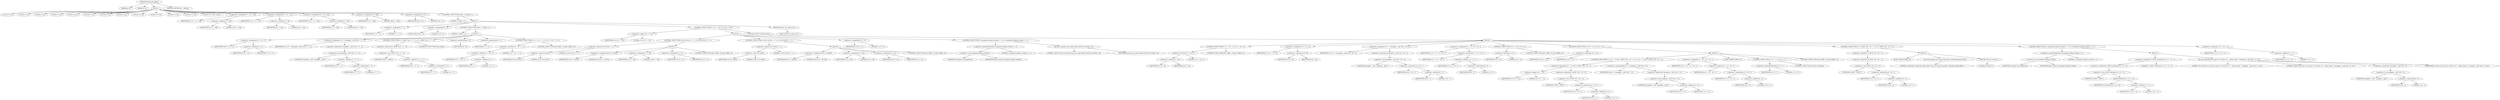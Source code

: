 digraph udhcp_get_option {  
"1000114" [label = "(METHOD,udhcp_get_option)" ]
"1000115" [label = "(PARAM,int a1)" ]
"1000116" [label = "(PARAM,int a2)" ]
"1000117" [label = "(BLOCK,,)" ]
"1000118" [label = "(LOCAL,v2: int)" ]
"1000119" [label = "(LOCAL,v3: int)" ]
"1000120" [label = "(LOCAL,v4: int)" ]
"1000121" [label = "(LOCAL,v5: int)" ]
"1000122" [label = "(LOCAL,v6: int)" ]
"1000123" [label = "(LOCAL,v7: int)" ]
"1000124" [label = "(LOCAL,v8: int)" ]
"1000125" [label = "(LOCAL,v9: int)" ]
"1000126" [label = "(LOCAL,v10: int)" ]
"1000127" [label = "(LOCAL,v11: int)" ]
"1000128" [label = "(LOCAL,v12: int)" ]
"1000129" [label = "(LOCAL,v13: int)" ]
"1000130" [label = "(LOCAL,v15: char [ 546 ])" ]
"1000131" [label = "(<operator>.assignment,v2 = a1 + 108)" ]
"1000132" [label = "(IDENTIFIER,v2,v2 = a1 + 108)" ]
"1000133" [label = "(<operator>.addition,a1 + 108)" ]
"1000134" [label = "(IDENTIFIER,a1,a1 + 108)" ]
"1000135" [label = "(LITERAL,108,a1 + 108)" ]
"1000136" [label = "(<operator>.assignment,v3 = a1 + 44)" ]
"1000137" [label = "(IDENTIFIER,v3,v3 = a1 + 44)" ]
"1000138" [label = "(<operator>.addition,a1 + 44)" ]
"1000139" [label = "(IDENTIFIER,a1,a1 + 44)" ]
"1000140" [label = "(LITERAL,44,a1 + 44)" ]
"1000141" [label = "(<operator>.assignment,v4 = a1 + 240)" ]
"1000142" [label = "(IDENTIFIER,v4,v4 = a1 + 240)" ]
"1000143" [label = "(<operator>.addition,a1 + 240)" ]
"1000144" [label = "(IDENTIFIER,a1,a1 + 240)" ]
"1000145" [label = "(LITERAL,240,a1 + 240)" ]
"1000146" [label = "(<operator>.assignment,v5 = 388)" ]
"1000147" [label = "(IDENTIFIER,v5,v5 = 388)" ]
"1000148" [label = "(LITERAL,388,v5 = 388)" ]
"1000149" [label = "(<operator>.assignment,v6 = 0)" ]
"1000150" [label = "(IDENTIFIER,v6,v6 = 0)" ]
"1000151" [label = "(LITERAL,0,v6 = 0)" ]
"1000152" [label = "(CONTROL_STRUCTURE,while ( 2 ),while ( 2 ))" ]
"1000153" [label = "(LITERAL,2,while ( 2 ))" ]
"1000154" [label = "(BLOCK,,)" ]
"1000155" [label = "(<operator>.assignment,v7 = 2)" ]
"1000156" [label = "(IDENTIFIER,v7,v7 = 2)" ]
"1000157" [label = "(LITERAL,2,v7 = 2)" ]
"1000158" [label = "(<operator>.assignment,v8 = 0)" ]
"1000159" [label = "(IDENTIFIER,v8,v8 = 0)" ]
"1000160" [label = "(LITERAL,0,v8 = 0)" ]
"1000161" [label = "(CONTROL_STRUCTURE,while ( 1 ),while ( 1 ))" ]
"1000162" [label = "(LITERAL,1,while ( 1 ))" ]
"1000163" [label = "(BLOCK,,)" ]
"1000164" [label = "(<operator>.assignment,v9 = v4 + v7)" ]
"1000165" [label = "(IDENTIFIER,v9,v9 = v4 + v7)" ]
"1000166" [label = "(<operator>.addition,v4 + v7)" ]
"1000167" [label = "(IDENTIFIER,v4,v4 + v7)" ]
"1000168" [label = "(IDENTIFIER,v7,v4 + v7)" ]
"1000169" [label = "(<operator>.assignment,v10 = *(unsigned __int8 *)(v4 + v7 - 2))" ]
"1000170" [label = "(IDENTIFIER,v10,v10 = *(unsigned __int8 *)(v4 + v7 - 2))" ]
"1000171" [label = "(<operator>.indirection,*(unsigned __int8 *)(v4 + v7 - 2))" ]
"1000172" [label = "(<operator>.cast,(unsigned __int8 *)(v4 + v7 - 2))" ]
"1000173" [label = "(UNKNOWN,unsigned __int8 *,unsigned __int8 *)" ]
"1000174" [label = "(<operator>.addition,v4 + v7 - 2)" ]
"1000175" [label = "(IDENTIFIER,v4,v4 + v7 - 2)" ]
"1000176" [label = "(<operator>.subtraction,v7 - 2)" ]
"1000177" [label = "(IDENTIFIER,v7,v7 - 2)" ]
"1000178" [label = "(LITERAL,2,v7 - 2)" ]
"1000179" [label = "(CONTROL_STRUCTURE,if ( *(_BYTE *)(v4 + v7 - 2) ),if ( *(_BYTE *)(v4 + v7 - 2) ))" ]
"1000180" [label = "(<operator>.indirection,*(_BYTE *)(v4 + v7 - 2))" ]
"1000181" [label = "(<operator>.cast,(_BYTE *)(v4 + v7 - 2))" ]
"1000182" [label = "(UNKNOWN,_BYTE *,_BYTE *)" ]
"1000183" [label = "(<operator>.addition,v4 + v7 - 2)" ]
"1000184" [label = "(IDENTIFIER,v4,v4 + v7 - 2)" ]
"1000185" [label = "(<operator>.subtraction,v7 - 2)" ]
"1000186" [label = "(IDENTIFIER,v7,v7 - 2)" ]
"1000187" [label = "(LITERAL,2,v7 - 2)" ]
"1000188" [label = "(CONTROL_STRUCTURE,break;,break;)" ]
"1000189" [label = "(<operator>.preDecrement,--v8)" ]
"1000190" [label = "(IDENTIFIER,v8,--v8)" ]
"1000191" [label = "(<operator>.preIncrement,++v7)" ]
"1000192" [label = "(IDENTIFIER,v7,++v7)" ]
"1000193" [label = "(CONTROL_STRUCTURE,if ( v5 + v8 + 1 < 2 ),if ( v5 + v8 + 1 < 2 ))" ]
"1000194" [label = "(<operator>.lessThan,v5 + v8 + 1 < 2)" ]
"1000195" [label = "(<operator>.addition,v5 + v8 + 1)" ]
"1000196" [label = "(IDENTIFIER,v5,v5 + v8 + 1)" ]
"1000197" [label = "(<operator>.addition,v8 + 1)" ]
"1000198" [label = "(IDENTIFIER,v8,v8 + 1)" ]
"1000199" [label = "(LITERAL,1,v8 + 1)" ]
"1000200" [label = "(LITERAL,2,v5 + v8 + 1 < 2)" ]
"1000201" [label = "(CONTROL_STRUCTURE,goto LABEL_19;,goto LABEL_19;)" ]
"1000202" [label = "(CONTROL_STRUCTURE,if ( v10 == 255 ),if ( v10 == 255 ))" ]
"1000203" [label = "(<operator>.equals,v10 == 255)" ]
"1000204" [label = "(IDENTIFIER,v10,v10 == 255)" ]
"1000205" [label = "(LITERAL,255,v10 == 255)" ]
"1000206" [label = "(BLOCK,,)" ]
"1000207" [label = "(CONTROL_STRUCTURE,if ( (v6 & 0x101) == 1 ),if ( (v6 & 0x101) == 1 ))" ]
"1000208" [label = "(<operator>.equals,(v6 & 0x101) == 1)" ]
"1000209" [label = "(<operator>.and,v6 & 0x101)" ]
"1000210" [label = "(IDENTIFIER,v6,v6 & 0x101)" ]
"1000211" [label = "(LITERAL,0x101,v6 & 0x101)" ]
"1000212" [label = "(LITERAL,1,(v6 & 0x101) == 1)" ]
"1000213" [label = "(BLOCK,,)" ]
"1000214" [label = "(<operators>.assignmentOr,v6 |= 0x101u)" ]
"1000215" [label = "(IDENTIFIER,v6,v6 |= 0x101u)" ]
"1000216" [label = "(LITERAL,0x101u,v6 |= 0x101u)" ]
"1000217" [label = "(<operator>.assignment,v5 = 128)" ]
"1000218" [label = "(IDENTIFIER,v5,v5 = 128)" ]
"1000219" [label = "(LITERAL,128,v5 = 128)" ]
"1000220" [label = "(<operator>.assignment,v4 = v2)" ]
"1000221" [label = "(IDENTIFIER,v4,v4 = v2)" ]
"1000222" [label = "(IDENTIFIER,v2,v4 = v2)" ]
"1000223" [label = "(CONTROL_STRUCTURE,goto LABEL_18;,goto LABEL_18;)" ]
"1000224" [label = "(CONTROL_STRUCTURE,if ( (v6 & 0x202) == 2 ),if ( (v6 & 0x202) == 2 ))" ]
"1000225" [label = "(<operator>.equals,(v6 & 0x202) == 2)" ]
"1000226" [label = "(<operator>.and,v6 & 0x202)" ]
"1000227" [label = "(IDENTIFIER,v6,v6 & 0x202)" ]
"1000228" [label = "(LITERAL,0x202,v6 & 0x202)" ]
"1000229" [label = "(LITERAL,2,(v6 & 0x202) == 2)" ]
"1000230" [label = "(BLOCK,,)" ]
"1000231" [label = "(<operators>.assignmentOr,v6 |= 0x202u)" ]
"1000232" [label = "(IDENTIFIER,v6,v6 |= 0x202u)" ]
"1000233" [label = "(LITERAL,0x202u,v6 |= 0x202u)" ]
"1000234" [label = "(<operator>.assignment,v5 = 64)" ]
"1000235" [label = "(IDENTIFIER,v5,v5 = 64)" ]
"1000236" [label = "(LITERAL,64,v5 = 64)" ]
"1000237" [label = "(<operator>.assignment,v4 = v3)" ]
"1000238" [label = "(IDENTIFIER,v4,v4 = v3)" ]
"1000239" [label = "(IDENTIFIER,v3,v4 = v3)" ]
"1000240" [label = "(CONTROL_STRUCTURE,goto LABEL_18;,goto LABEL_18;)" ]
"1000241" [label = "(<operator>.assignment,v13 = 0)" ]
"1000242" [label = "(IDENTIFIER,v13,v13 = 0)" ]
"1000243" [label = "(LITERAL,0,v13 = 0)" ]
"1000244" [label = "(CONTROL_STRUCTURE,if ( (unsigned int)dhcp_verbose >= 3 ),if ( (unsigned int)dhcp_verbose >= 3 ))" ]
"1000245" [label = "(<operator>.greaterEqualsThan,(unsigned int)dhcp_verbose >= 3)" ]
"1000246" [label = "(<operator>.cast,(unsigned int)dhcp_verbose)" ]
"1000247" [label = "(UNKNOWN,unsigned int,unsigned int)" ]
"1000248" [label = "(IDENTIFIER,dhcp_verbose,(unsigned int)dhcp_verbose)" ]
"1000249" [label = "(LITERAL,3,(unsigned int)dhcp_verbose >= 3)" ]
"1000250" [label = "(bb_error_msg,bb_error_msg(\"option 0x%02x not found\", a2))" ]
"1000251" [label = "(LITERAL,\"option 0x%02x not found\",bb_error_msg(\"option 0x%02x not found\", a2))" ]
"1000252" [label = "(IDENTIFIER,a2,bb_error_msg(\"option 0x%02x not found\", a2))" ]
"1000253" [label = "(CONTROL_STRUCTURE,else,else)" ]
"1000254" [label = "(BLOCK,,)" ]
"1000255" [label = "(CONTROL_STRUCTURE,if ( v5 + v8 < 2 ),if ( v5 + v8 < 2 ))" ]
"1000256" [label = "(<operator>.lessThan,v5 + v8 < 2)" ]
"1000257" [label = "(<operator>.addition,v5 + v8)" ]
"1000258" [label = "(IDENTIFIER,v5,v5 + v8)" ]
"1000259" [label = "(IDENTIFIER,v8,v5 + v8)" ]
"1000260" [label = "(LITERAL,2,v5 + v8 < 2)" ]
"1000261" [label = "(CONTROL_STRUCTURE,goto LABEL_19;,goto LABEL_19;)" ]
"1000262" [label = "(<operator>.assignment,v11 = v4 - v8)" ]
"1000263" [label = "(IDENTIFIER,v11,v11 = v4 - v8)" ]
"1000264" [label = "(<operator>.subtraction,v4 - v8)" ]
"1000265" [label = "(IDENTIFIER,v4,v4 - v8)" ]
"1000266" [label = "(IDENTIFIER,v8,v4 - v8)" ]
"1000267" [label = "(<operator>.assignment,v12 = *(unsigned __int8 *)(v4 - v8 + 1))" ]
"1000268" [label = "(IDENTIFIER,v12,v12 = *(unsigned __int8 *)(v4 - v8 + 1))" ]
"1000269" [label = "(<operator>.indirection,*(unsigned __int8 *)(v4 - v8 + 1))" ]
"1000270" [label = "(<operator>.cast,(unsigned __int8 *)(v4 - v8 + 1))" ]
"1000271" [label = "(UNKNOWN,unsigned __int8 *,unsigned __int8 *)" ]
"1000272" [label = "(<operator>.subtraction,v4 - v8 + 1)" ]
"1000273" [label = "(IDENTIFIER,v4,v4 - v8 + 1)" ]
"1000274" [label = "(<operator>.addition,v8 + 1)" ]
"1000275" [label = "(IDENTIFIER,v8,v8 + 1)" ]
"1000276" [label = "(LITERAL,1,v8 + 1)" ]
"1000277" [label = "(<operator>.assignment,v5 = v5 - v12 + v8 - 2)" ]
"1000278" [label = "(IDENTIFIER,v5,v5 = v5 - v12 + v8 - 2)" ]
"1000279" [label = "(<operator>.subtraction,v5 - v12 + v8 - 2)" ]
"1000280" [label = "(IDENTIFIER,v5,v5 - v12 + v8 - 2)" ]
"1000281" [label = "(<operator>.addition,v12 + v8 - 2)" ]
"1000282" [label = "(IDENTIFIER,v12,v12 + v8 - 2)" ]
"1000283" [label = "(<operator>.subtraction,v8 - 2)" ]
"1000284" [label = "(IDENTIFIER,v8,v8 - 2)" ]
"1000285" [label = "(LITERAL,2,v8 - 2)" ]
"1000286" [label = "(CONTROL_STRUCTURE,if ( v5 < 0 ),if ( v5 < 0 ))" ]
"1000287" [label = "(<operator>.lessThan,v5 < 0)" ]
"1000288" [label = "(IDENTIFIER,v5,v5 < 0)" ]
"1000289" [label = "(LITERAL,0,v5 < 0)" ]
"1000290" [label = "(CONTROL_STRUCTURE,goto LABEL_19;,goto LABEL_19;)" ]
"1000291" [label = "(CONTROL_STRUCTURE,if ( v10 != a2 ),if ( v10 != a2 ))" ]
"1000292" [label = "(<operator>.notEquals,v10 != a2)" ]
"1000293" [label = "(IDENTIFIER,v10,v10 != a2)" ]
"1000294" [label = "(IDENTIFIER,a2,v10 != a2)" ]
"1000295" [label = "(BLOCK,,)" ]
"1000296" [label = "(CONTROL_STRUCTURE,if ( v10 == 52 && *(_BYTE *)(v4 - v8 + 1) ),if ( v10 == 52 && *(_BYTE *)(v4 - v8 + 1) ))" ]
"1000297" [label = "(<operator>.logicalAnd,v10 == 52 && *(_BYTE *)(v4 - v8 + 1))" ]
"1000298" [label = "(<operator>.equals,v10 == 52)" ]
"1000299" [label = "(IDENTIFIER,v10,v10 == 52)" ]
"1000300" [label = "(LITERAL,52,v10 == 52)" ]
"1000301" [label = "(<operator>.indirection,*(_BYTE *)(v4 - v8 + 1))" ]
"1000302" [label = "(<operator>.cast,(_BYTE *)(v4 - v8 + 1))" ]
"1000303" [label = "(UNKNOWN,_BYTE *,_BYTE *)" ]
"1000304" [label = "(<operator>.subtraction,v4 - v8 + 1)" ]
"1000305" [label = "(IDENTIFIER,v4,v4 - v8 + 1)" ]
"1000306" [label = "(<operator>.addition,v8 + 1)" ]
"1000307" [label = "(IDENTIFIER,v8,v8 + 1)" ]
"1000308" [label = "(LITERAL,1,v8 + 1)" ]
"1000309" [label = "(<operators>.assignmentOr,v6 |= *(unsigned __int8 *)(v4 + v7))" ]
"1000310" [label = "(IDENTIFIER,v6,v6 |= *(unsigned __int8 *)(v4 + v7))" ]
"1000311" [label = "(<operator>.indirection,*(unsigned __int8 *)(v4 + v7))" ]
"1000312" [label = "(<operator>.cast,(unsigned __int8 *)(v4 + v7))" ]
"1000313" [label = "(UNKNOWN,unsigned __int8 *,unsigned __int8 *)" ]
"1000314" [label = "(<operator>.addition,v4 + v7)" ]
"1000315" [label = "(IDENTIFIER,v4,v4 + v7)" ]
"1000316" [label = "(IDENTIFIER,v7,v4 + v7)" ]
"1000317" [label = "(<operator>.assignment,v4 = v4 + v12 - v8 + 2)" ]
"1000318" [label = "(IDENTIFIER,v4,v4 = v4 + v12 - v8 + 2)" ]
"1000319" [label = "(<operator>.addition,v4 + v12 - v8 + 2)" ]
"1000320" [label = "(IDENTIFIER,v4,v4 + v12 - v8 + 2)" ]
"1000321" [label = "(<operator>.subtraction,v12 - v8 + 2)" ]
"1000322" [label = "(IDENTIFIER,v12,v12 - v8 + 2)" ]
"1000323" [label = "(<operator>.addition,v8 + 2)" ]
"1000324" [label = "(IDENTIFIER,v8,v8 + 2)" ]
"1000325" [label = "(LITERAL,2,v8 + 2)" ]
"1000326" [label = "(JUMP_TARGET,LABEL_18)" ]
"1000327" [label = "(CONTROL_STRUCTURE,if ( v5 >= 1 ),if ( v5 >= 1 ))" ]
"1000328" [label = "(<operator>.greaterEqualsThan,v5 >= 1)" ]
"1000329" [label = "(IDENTIFIER,v5,v5 >= 1)" ]
"1000330" [label = "(LITERAL,1,v5 >= 1)" ]
"1000331" [label = "(CONTROL_STRUCTURE,continue;,continue;)" ]
"1000332" [label = "(CONTROL_STRUCTURE,goto LABEL_19;,goto LABEL_19;)" ]
"1000333" [label = "(CONTROL_STRUCTURE,if ( !*(_BYTE *)(v4 - v8 + 1) ),if ( !*(_BYTE *)(v4 - v8 + 1) ))" ]
"1000334" [label = "(<operator>.logicalNot,!*(_BYTE *)(v4 - v8 + 1))" ]
"1000335" [label = "(<operator>.indirection,*(_BYTE *)(v4 - v8 + 1))" ]
"1000336" [label = "(<operator>.cast,(_BYTE *)(v4 - v8 + 1))" ]
"1000337" [label = "(UNKNOWN,_BYTE *,_BYTE *)" ]
"1000338" [label = "(<operator>.subtraction,v4 - v8 + 1)" ]
"1000339" [label = "(IDENTIFIER,v4,v4 - v8 + 1)" ]
"1000340" [label = "(<operator>.addition,v8 + 1)" ]
"1000341" [label = "(IDENTIFIER,v8,v8 + 1)" ]
"1000342" [label = "(LITERAL,1,v8 + 1)" ]
"1000343" [label = "(BLOCK,,)" ]
"1000344" [label = "(JUMP_TARGET,LABEL_19)" ]
"1000345" [label = "(bb_error_msg,bb_error_msg(\"bad packet, malformed option field\"))" ]
"1000346" [label = "(LITERAL,\"bad packet, malformed option field\",bb_error_msg(\"bad packet, malformed option field\"))" ]
"1000347" [label = "(RETURN,return 0;,return 0;)" ]
"1000348" [label = "(LITERAL,0,return 0;)" ]
"1000349" [label = "(CONTROL_STRUCTURE,if ( (unsigned int)dhcp_verbose >= 2 ),if ( (unsigned int)dhcp_verbose >= 2 ))" ]
"1000350" [label = "(<operator>.greaterEqualsThan,(unsigned int)dhcp_verbose >= 2)" ]
"1000351" [label = "(<operator>.cast,(unsigned int)dhcp_verbose)" ]
"1000352" [label = "(UNKNOWN,unsigned int,unsigned int)" ]
"1000353" [label = "(IDENTIFIER,dhcp_verbose,(unsigned int)dhcp_verbose)" ]
"1000354" [label = "(LITERAL,2,(unsigned int)dhcp_verbose >= 2)" ]
"1000355" [label = "(BLOCK,,)" ]
"1000356" [label = "(<operator>.assignment,*(_BYTE *)bin2hex(v15, v11 + 2) = 0)" ]
"1000357" [label = "(<operator>.indirection,*(_BYTE *)bin2hex(v15, v11 + 2))" ]
"1000358" [label = "(<operator>.cast,(_BYTE *)bin2hex(v15, v11 + 2))" ]
"1000359" [label = "(UNKNOWN,_BYTE *,_BYTE *)" ]
"1000360" [label = "(bin2hex,bin2hex(v15, v11 + 2))" ]
"1000361" [label = "(IDENTIFIER,v15,bin2hex(v15, v11 + 2))" ]
"1000362" [label = "(<operator>.addition,v11 + 2)" ]
"1000363" [label = "(IDENTIFIER,v11,v11 + 2)" ]
"1000364" [label = "(LITERAL,2,v11 + 2)" ]
"1000365" [label = "(LITERAL,0,*(_BYTE *)bin2hex(v15, v11 + 2) = 0)" ]
"1000366" [label = "(bb_error_msg,bb_error_msg(\"%s: 0x%02x %s\", \"option found\", *(unsigned __int8 *)(v9 - 2), v15))" ]
"1000367" [label = "(LITERAL,\"%s: 0x%02x %s\",bb_error_msg(\"%s: 0x%02x %s\", \"option found\", *(unsigned __int8 *)(v9 - 2), v15))" ]
"1000368" [label = "(LITERAL,\"option found\",bb_error_msg(\"%s: 0x%02x %s\", \"option found\", *(unsigned __int8 *)(v9 - 2), v15))" ]
"1000369" [label = "(<operator>.indirection,*(unsigned __int8 *)(v9 - 2))" ]
"1000370" [label = "(<operator>.cast,(unsigned __int8 *)(v9 - 2))" ]
"1000371" [label = "(UNKNOWN,unsigned __int8 *,unsigned __int8 *)" ]
"1000372" [label = "(<operator>.subtraction,v9 - 2)" ]
"1000373" [label = "(IDENTIFIER,v9,v9 - 2)" ]
"1000374" [label = "(LITERAL,2,v9 - 2)" ]
"1000375" [label = "(IDENTIFIER,v15,bb_error_msg(\"%s: 0x%02x %s\", \"option found\", *(unsigned __int8 *)(v9 - 2), v15))" ]
"1000376" [label = "(<operator>.assignment,v13 = v11 + 2)" ]
"1000377" [label = "(IDENTIFIER,v13,v13 = v11 + 2)" ]
"1000378" [label = "(<operator>.addition,v11 + 2)" ]
"1000379" [label = "(IDENTIFIER,v11,v11 + 2)" ]
"1000380" [label = "(LITERAL,2,v11 + 2)" ]
"1000381" [label = "(RETURN,return v13;,return v13;)" ]
"1000382" [label = "(IDENTIFIER,v13,return v13;)" ]
"1000383" [label = "(METHOD_RETURN,int __fastcall)" ]
  "1000114" -> "1000115" 
  "1000114" -> "1000116" 
  "1000114" -> "1000117" 
  "1000114" -> "1000383" 
  "1000117" -> "1000118" 
  "1000117" -> "1000119" 
  "1000117" -> "1000120" 
  "1000117" -> "1000121" 
  "1000117" -> "1000122" 
  "1000117" -> "1000123" 
  "1000117" -> "1000124" 
  "1000117" -> "1000125" 
  "1000117" -> "1000126" 
  "1000117" -> "1000127" 
  "1000117" -> "1000128" 
  "1000117" -> "1000129" 
  "1000117" -> "1000130" 
  "1000117" -> "1000131" 
  "1000117" -> "1000136" 
  "1000117" -> "1000141" 
  "1000117" -> "1000146" 
  "1000117" -> "1000149" 
  "1000117" -> "1000152" 
  "1000131" -> "1000132" 
  "1000131" -> "1000133" 
  "1000133" -> "1000134" 
  "1000133" -> "1000135" 
  "1000136" -> "1000137" 
  "1000136" -> "1000138" 
  "1000138" -> "1000139" 
  "1000138" -> "1000140" 
  "1000141" -> "1000142" 
  "1000141" -> "1000143" 
  "1000143" -> "1000144" 
  "1000143" -> "1000145" 
  "1000146" -> "1000147" 
  "1000146" -> "1000148" 
  "1000149" -> "1000150" 
  "1000149" -> "1000151" 
  "1000152" -> "1000153" 
  "1000152" -> "1000154" 
  "1000154" -> "1000155" 
  "1000154" -> "1000158" 
  "1000154" -> "1000161" 
  "1000154" -> "1000202" 
  "1000154" -> "1000381" 
  "1000155" -> "1000156" 
  "1000155" -> "1000157" 
  "1000158" -> "1000159" 
  "1000158" -> "1000160" 
  "1000161" -> "1000162" 
  "1000161" -> "1000163" 
  "1000163" -> "1000164" 
  "1000163" -> "1000169" 
  "1000163" -> "1000179" 
  "1000163" -> "1000189" 
  "1000163" -> "1000191" 
  "1000163" -> "1000193" 
  "1000164" -> "1000165" 
  "1000164" -> "1000166" 
  "1000166" -> "1000167" 
  "1000166" -> "1000168" 
  "1000169" -> "1000170" 
  "1000169" -> "1000171" 
  "1000171" -> "1000172" 
  "1000172" -> "1000173" 
  "1000172" -> "1000174" 
  "1000174" -> "1000175" 
  "1000174" -> "1000176" 
  "1000176" -> "1000177" 
  "1000176" -> "1000178" 
  "1000179" -> "1000180" 
  "1000179" -> "1000188" 
  "1000180" -> "1000181" 
  "1000181" -> "1000182" 
  "1000181" -> "1000183" 
  "1000183" -> "1000184" 
  "1000183" -> "1000185" 
  "1000185" -> "1000186" 
  "1000185" -> "1000187" 
  "1000189" -> "1000190" 
  "1000191" -> "1000192" 
  "1000193" -> "1000194" 
  "1000193" -> "1000201" 
  "1000194" -> "1000195" 
  "1000194" -> "1000200" 
  "1000195" -> "1000196" 
  "1000195" -> "1000197" 
  "1000197" -> "1000198" 
  "1000197" -> "1000199" 
  "1000202" -> "1000203" 
  "1000202" -> "1000206" 
  "1000202" -> "1000253" 
  "1000203" -> "1000204" 
  "1000203" -> "1000205" 
  "1000206" -> "1000207" 
  "1000206" -> "1000224" 
  "1000206" -> "1000241" 
  "1000206" -> "1000244" 
  "1000207" -> "1000208" 
  "1000207" -> "1000213" 
  "1000208" -> "1000209" 
  "1000208" -> "1000212" 
  "1000209" -> "1000210" 
  "1000209" -> "1000211" 
  "1000213" -> "1000214" 
  "1000213" -> "1000217" 
  "1000213" -> "1000220" 
  "1000213" -> "1000223" 
  "1000214" -> "1000215" 
  "1000214" -> "1000216" 
  "1000217" -> "1000218" 
  "1000217" -> "1000219" 
  "1000220" -> "1000221" 
  "1000220" -> "1000222" 
  "1000224" -> "1000225" 
  "1000224" -> "1000230" 
  "1000225" -> "1000226" 
  "1000225" -> "1000229" 
  "1000226" -> "1000227" 
  "1000226" -> "1000228" 
  "1000230" -> "1000231" 
  "1000230" -> "1000234" 
  "1000230" -> "1000237" 
  "1000230" -> "1000240" 
  "1000231" -> "1000232" 
  "1000231" -> "1000233" 
  "1000234" -> "1000235" 
  "1000234" -> "1000236" 
  "1000237" -> "1000238" 
  "1000237" -> "1000239" 
  "1000241" -> "1000242" 
  "1000241" -> "1000243" 
  "1000244" -> "1000245" 
  "1000244" -> "1000250" 
  "1000245" -> "1000246" 
  "1000245" -> "1000249" 
  "1000246" -> "1000247" 
  "1000246" -> "1000248" 
  "1000250" -> "1000251" 
  "1000250" -> "1000252" 
  "1000253" -> "1000254" 
  "1000254" -> "1000255" 
  "1000254" -> "1000262" 
  "1000254" -> "1000267" 
  "1000254" -> "1000277" 
  "1000254" -> "1000286" 
  "1000254" -> "1000291" 
  "1000254" -> "1000333" 
  "1000254" -> "1000349" 
  "1000254" -> "1000376" 
  "1000255" -> "1000256" 
  "1000255" -> "1000261" 
  "1000256" -> "1000257" 
  "1000256" -> "1000260" 
  "1000257" -> "1000258" 
  "1000257" -> "1000259" 
  "1000262" -> "1000263" 
  "1000262" -> "1000264" 
  "1000264" -> "1000265" 
  "1000264" -> "1000266" 
  "1000267" -> "1000268" 
  "1000267" -> "1000269" 
  "1000269" -> "1000270" 
  "1000270" -> "1000271" 
  "1000270" -> "1000272" 
  "1000272" -> "1000273" 
  "1000272" -> "1000274" 
  "1000274" -> "1000275" 
  "1000274" -> "1000276" 
  "1000277" -> "1000278" 
  "1000277" -> "1000279" 
  "1000279" -> "1000280" 
  "1000279" -> "1000281" 
  "1000281" -> "1000282" 
  "1000281" -> "1000283" 
  "1000283" -> "1000284" 
  "1000283" -> "1000285" 
  "1000286" -> "1000287" 
  "1000286" -> "1000290" 
  "1000287" -> "1000288" 
  "1000287" -> "1000289" 
  "1000291" -> "1000292" 
  "1000291" -> "1000295" 
  "1000292" -> "1000293" 
  "1000292" -> "1000294" 
  "1000295" -> "1000296" 
  "1000295" -> "1000317" 
  "1000295" -> "1000326" 
  "1000295" -> "1000327" 
  "1000295" -> "1000332" 
  "1000296" -> "1000297" 
  "1000296" -> "1000309" 
  "1000297" -> "1000298" 
  "1000297" -> "1000301" 
  "1000298" -> "1000299" 
  "1000298" -> "1000300" 
  "1000301" -> "1000302" 
  "1000302" -> "1000303" 
  "1000302" -> "1000304" 
  "1000304" -> "1000305" 
  "1000304" -> "1000306" 
  "1000306" -> "1000307" 
  "1000306" -> "1000308" 
  "1000309" -> "1000310" 
  "1000309" -> "1000311" 
  "1000311" -> "1000312" 
  "1000312" -> "1000313" 
  "1000312" -> "1000314" 
  "1000314" -> "1000315" 
  "1000314" -> "1000316" 
  "1000317" -> "1000318" 
  "1000317" -> "1000319" 
  "1000319" -> "1000320" 
  "1000319" -> "1000321" 
  "1000321" -> "1000322" 
  "1000321" -> "1000323" 
  "1000323" -> "1000324" 
  "1000323" -> "1000325" 
  "1000327" -> "1000328" 
  "1000327" -> "1000331" 
  "1000328" -> "1000329" 
  "1000328" -> "1000330" 
  "1000333" -> "1000334" 
  "1000333" -> "1000343" 
  "1000334" -> "1000335" 
  "1000335" -> "1000336" 
  "1000336" -> "1000337" 
  "1000336" -> "1000338" 
  "1000338" -> "1000339" 
  "1000338" -> "1000340" 
  "1000340" -> "1000341" 
  "1000340" -> "1000342" 
  "1000343" -> "1000344" 
  "1000343" -> "1000345" 
  "1000343" -> "1000347" 
  "1000345" -> "1000346" 
  "1000347" -> "1000348" 
  "1000349" -> "1000350" 
  "1000349" -> "1000355" 
  "1000350" -> "1000351" 
  "1000350" -> "1000354" 
  "1000351" -> "1000352" 
  "1000351" -> "1000353" 
  "1000355" -> "1000356" 
  "1000355" -> "1000366" 
  "1000356" -> "1000357" 
  "1000356" -> "1000365" 
  "1000357" -> "1000358" 
  "1000358" -> "1000359" 
  "1000358" -> "1000360" 
  "1000360" -> "1000361" 
  "1000360" -> "1000362" 
  "1000362" -> "1000363" 
  "1000362" -> "1000364" 
  "1000366" -> "1000367" 
  "1000366" -> "1000368" 
  "1000366" -> "1000369" 
  "1000366" -> "1000375" 
  "1000369" -> "1000370" 
  "1000370" -> "1000371" 
  "1000370" -> "1000372" 
  "1000372" -> "1000373" 
  "1000372" -> "1000374" 
  "1000376" -> "1000377" 
  "1000376" -> "1000378" 
  "1000378" -> "1000379" 
  "1000378" -> "1000380" 
  "1000381" -> "1000382" 
}
